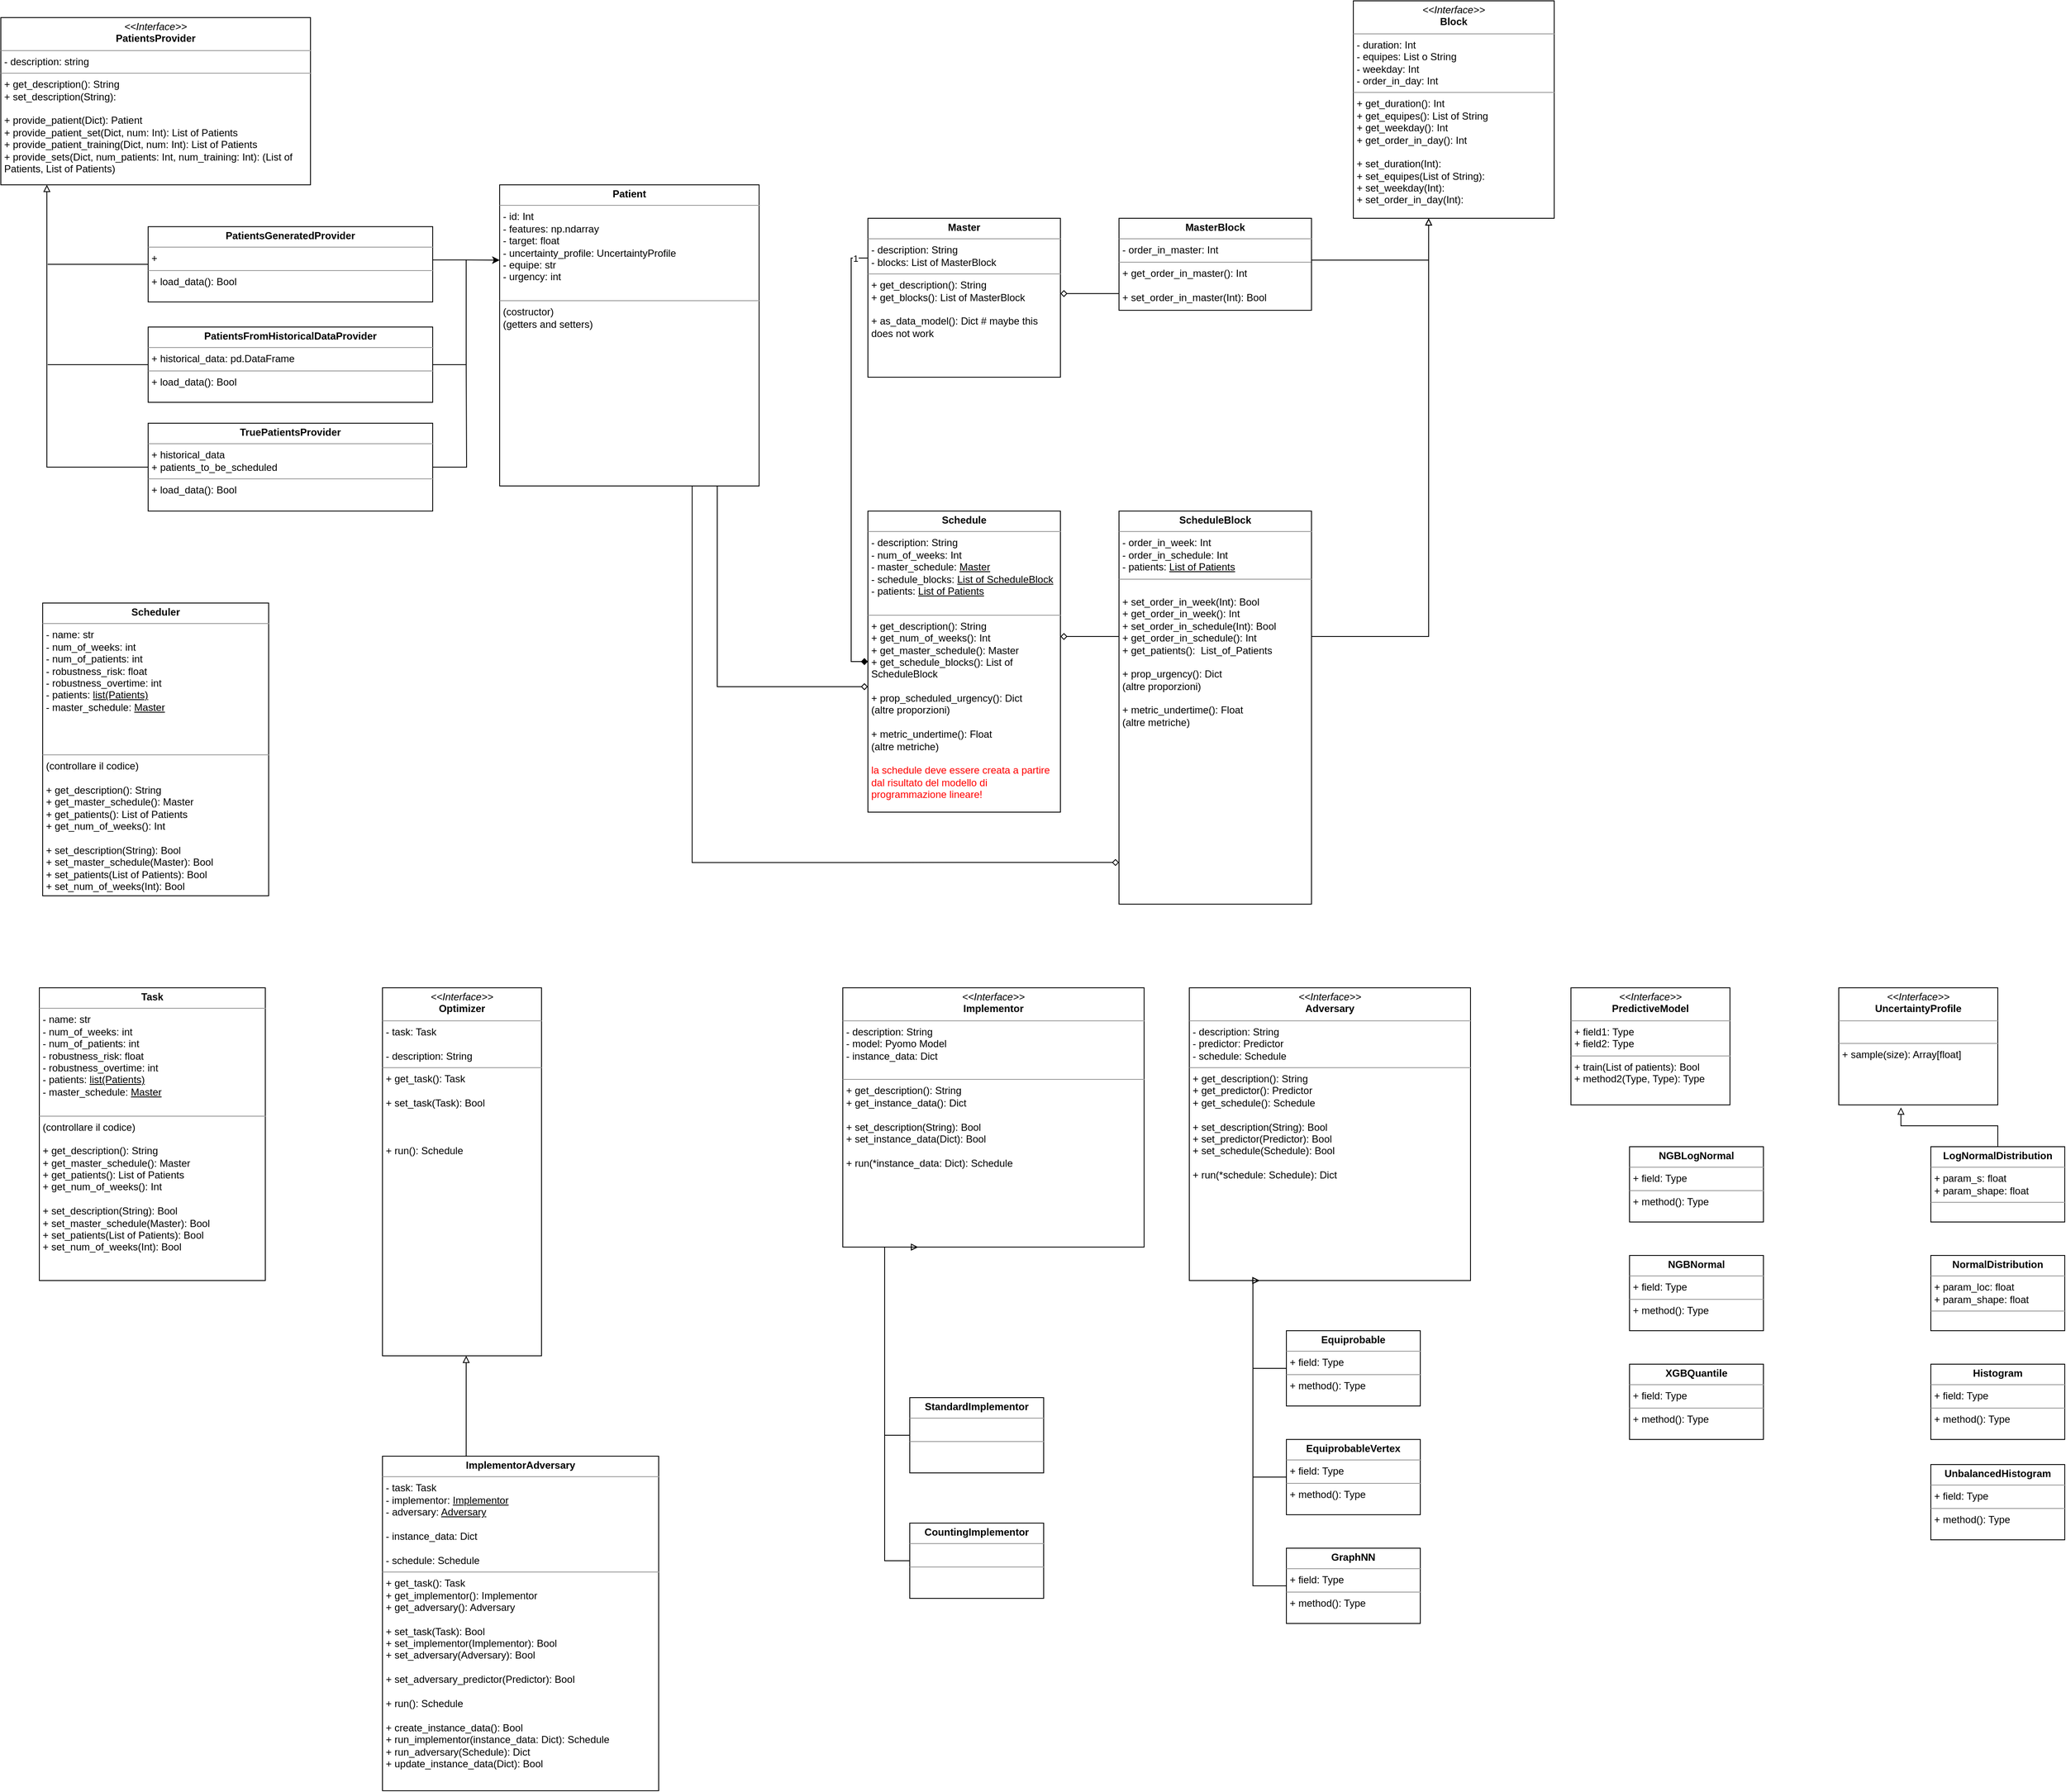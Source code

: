 <mxfile version="23.0.2" type="device">
  <diagram id="C5RBs43oDa-KdzZeNtuy" name="Page-1">
    <mxGraphModel dx="1710" dy="1238" grid="1" gridSize="10" guides="1" tooltips="1" connect="1" arrows="1" fold="1" page="1" pageScale="1" pageWidth="827" pageHeight="1169" math="0" shadow="0">
      <root>
        <mxCell id="WIyWlLk6GJQsqaUBKTNV-0" />
        <mxCell id="WIyWlLk6GJQsqaUBKTNV-1" parent="WIyWlLk6GJQsqaUBKTNV-0" />
        <mxCell id="N2ShmvSAAtC0jmrmgU0t-10" value="&lt;p style=&quot;margin:0px;margin-top:4px;text-align:center;&quot;&gt;&lt;b&gt;Patient&lt;/b&gt;&lt;/p&gt;&lt;hr size=&quot;1&quot;&gt;&lt;p style=&quot;margin:0px;margin-left:4px;&quot;&gt;- id: Int&lt;/p&gt;&lt;p style=&quot;margin:0px;margin-left:4px;&quot;&gt;- features: np.ndarray&lt;/p&gt;&lt;p style=&quot;margin:0px;margin-left:4px;&quot;&gt;&lt;span style=&quot;background-color: initial;&quot;&gt;- target: float&amp;nbsp;&lt;/span&gt;&lt;br&gt;&lt;/p&gt;&lt;p style=&quot;margin:0px;margin-left:4px;&quot;&gt;- uncertainty_profile: UncertaintyProfile&lt;/p&gt;&lt;p style=&quot;margin:0px;margin-left:4px;&quot;&gt;- equipe: str&lt;/p&gt;&lt;p style=&quot;margin:0px;margin-left:4px;&quot;&gt;- urgency: int&lt;br&gt;&lt;/p&gt;&lt;p style=&quot;margin:0px;margin-left:4px;&quot;&gt;&lt;br&gt;&lt;/p&gt;&lt;hr size=&quot;1&quot;&gt;&lt;p style=&quot;margin:0px;margin-left:4px;&quot;&gt;(costructor)&lt;/p&gt;&lt;p style=&quot;margin:0px;margin-left:4px;&quot;&gt;(getters and setters)&lt;/p&gt;&lt;p style=&quot;margin:0px;margin-left:4px;&quot;&gt;&lt;br&gt;&lt;/p&gt;&lt;p style=&quot;margin:0px;margin-left:4px;&quot;&gt;&amp;nbsp;&lt;/p&gt;" style="verticalAlign=top;align=left;overflow=fill;fontSize=12;fontFamily=Helvetica;html=1;whiteSpace=wrap;" parent="WIyWlLk6GJQsqaUBKTNV-1" vertex="1">
          <mxGeometry x="640" y="270" width="310" height="360" as="geometry" />
        </mxCell>
        <mxCell id="N2ShmvSAAtC0jmrmgU0t-11" value="&lt;p style=&quot;margin:0px;margin-top:4px;text-align:center;&quot;&gt;&lt;i&gt;&amp;lt;&amp;lt;Interface&amp;gt;&amp;gt;&lt;/i&gt;&lt;br&gt;&lt;b&gt;Patients&lt;/b&gt;&lt;b style=&quot;background-color: initial;&quot;&gt;Provider&lt;/b&gt;&lt;/p&gt;&lt;hr size=&quot;1&quot;&gt;&lt;p style=&quot;margin:0px;margin-left:4px;&quot;&gt;- description: string&lt;/p&gt;&lt;hr size=&quot;1&quot;&gt;&lt;p style=&quot;margin:0px;margin-left:4px;&quot;&gt;+ get_description(): String&lt;/p&gt;&lt;p style=&quot;margin:0px;margin-left:4px;&quot;&gt;+ set_description(String):&amp;nbsp;&lt;/p&gt;&lt;p style=&quot;margin:0px;margin-left:4px;&quot;&gt;&lt;br&gt;+ provide_patient(Dict): Patient&lt;/p&gt;&lt;p style=&quot;margin:0px;margin-left:4px;&quot;&gt;+ provide_patient_set(Dict, num: Int): List of Patients&lt;/p&gt;&lt;p style=&quot;margin:0px;margin-left:4px;&quot;&gt;+ provide_patient_training(Dict, num: Int): List of Patients&lt;/p&gt;&lt;p style=&quot;margin:0px;margin-left:4px;&quot;&gt;+ provide_sets(Dict, num_patients: Int, num_training: Int): (List of Patients, List of Patients)&lt;/p&gt;&lt;p style=&quot;margin:0px;margin-left:4px;&quot;&gt;&lt;br&gt;&lt;/p&gt;&lt;p style=&quot;margin:0px;margin-left:4px;&quot;&gt;&lt;br&gt;&lt;/p&gt;" style="verticalAlign=top;align=left;overflow=fill;fontSize=12;fontFamily=Helvetica;html=1;whiteSpace=wrap;" parent="WIyWlLk6GJQsqaUBKTNV-1" vertex="1">
          <mxGeometry x="44" y="70" width="370" height="200" as="geometry" />
        </mxCell>
        <mxCell id="Txm6A_Ktt9F26jpfERLY-5" style="edgeStyle=orthogonalEdgeStyle;rounded=0;orthogonalLoop=1;jettySize=auto;html=1;endArrow=none;endFill=0;" edge="1" parent="WIyWlLk6GJQsqaUBKTNV-1" source="N2ShmvSAAtC0jmrmgU0t-12">
          <mxGeometry relative="1" as="geometry">
            <mxPoint x="100" y="365" as="targetPoint" />
          </mxGeometry>
        </mxCell>
        <mxCell id="Txm6A_Ktt9F26jpfERLY-6" style="edgeStyle=orthogonalEdgeStyle;rounded=0;orthogonalLoop=1;jettySize=auto;html=1;entryX=0;entryY=0.25;entryDx=0;entryDy=0;exitX=0.999;exitY=0.442;exitDx=0;exitDy=0;exitPerimeter=0;" edge="1" parent="WIyWlLk6GJQsqaUBKTNV-1" source="N2ShmvSAAtC0jmrmgU0t-12" target="N2ShmvSAAtC0jmrmgU0t-10">
          <mxGeometry relative="1" as="geometry" />
        </mxCell>
        <mxCell id="N2ShmvSAAtC0jmrmgU0t-12" value="&lt;p style=&quot;margin:0px;margin-top:4px;text-align:center;&quot;&gt;&lt;b&gt;PatientsGeneratedProvider&lt;/b&gt;&lt;/p&gt;&lt;hr size=&quot;1&quot;&gt;&lt;p style=&quot;margin:0px;margin-left:4px;&quot;&gt;+&amp;nbsp;&lt;/p&gt;&lt;hr size=&quot;1&quot;&gt;&lt;p style=&quot;margin:0px;margin-left:4px;&quot;&gt;+ load_data(): Bool&lt;/p&gt;" style="verticalAlign=top;align=left;overflow=fill;fontSize=12;fontFamily=Helvetica;html=1;whiteSpace=wrap;" parent="WIyWlLk6GJQsqaUBKTNV-1" vertex="1">
          <mxGeometry x="220" y="320" width="340" height="90" as="geometry" />
        </mxCell>
        <mxCell id="Txm6A_Ktt9F26jpfERLY-4" style="edgeStyle=orthogonalEdgeStyle;rounded=0;orthogonalLoop=1;jettySize=auto;html=1;endArrow=none;endFill=0;" edge="1" parent="WIyWlLk6GJQsqaUBKTNV-1" source="N2ShmvSAAtC0jmrmgU0t-14">
          <mxGeometry relative="1" as="geometry">
            <mxPoint x="100" y="485" as="targetPoint" />
          </mxGeometry>
        </mxCell>
        <mxCell id="N2ShmvSAAtC0jmrmgU0t-14" value="&lt;p style=&quot;margin:0px;margin-top:4px;text-align:center;&quot;&gt;&lt;b&gt;PatientsFromHistoricalDataProvider&lt;/b&gt;&lt;/p&gt;&lt;hr size=&quot;1&quot;&gt;&lt;p style=&quot;margin:0px;margin-left:4px;&quot;&gt;+ historical_data: pd.DataFrame&lt;/p&gt;&lt;hr size=&quot;1&quot;&gt;&lt;p style=&quot;margin:0px;margin-left:4px;&quot;&gt;+ load_data(): Bool&lt;/p&gt;" style="verticalAlign=top;align=left;overflow=fill;fontSize=12;fontFamily=Helvetica;html=1;whiteSpace=wrap;" parent="WIyWlLk6GJQsqaUBKTNV-1" vertex="1">
          <mxGeometry x="220" y="440" width="340" height="90" as="geometry" />
        </mxCell>
        <mxCell id="N2ShmvSAAtC0jmrmgU0t-17" style="edgeStyle=orthogonalEdgeStyle;rounded=0;orthogonalLoop=1;jettySize=auto;html=1;endArrow=none;endFill=0;" parent="WIyWlLk6GJQsqaUBKTNV-1" source="N2ShmvSAAtC0jmrmgU0t-14" edge="1">
          <mxGeometry relative="1" as="geometry">
            <mxPoint x="600" y="360" as="targetPoint" />
            <Array as="points">
              <mxPoint x="600" y="485" />
            </Array>
          </mxGeometry>
        </mxCell>
        <mxCell id="N2ShmvSAAtC0jmrmgU0t-23" value="&lt;p style=&quot;margin:0px;margin-top:4px;text-align:center;&quot;&gt;&lt;b&gt;Master&lt;/b&gt;&lt;/p&gt;&lt;hr size=&quot;1&quot;&gt;&lt;p style=&quot;margin:0px;margin-left:4px;&quot;&gt;&lt;span style=&quot;background-color: initial;&quot;&gt;- description: String&lt;/span&gt;&lt;br&gt;&lt;/p&gt;&lt;p style=&quot;margin:0px;margin-left:4px;&quot;&gt;- blocks: List of MasterBlock&amp;nbsp;&lt;/p&gt;&lt;hr size=&quot;1&quot;&gt;&lt;p style=&quot;margin:0px;margin-left:4px;&quot;&gt;&lt;span style=&quot;background-color: initial;&quot;&gt;+ get_description(): String&lt;/span&gt;&lt;br&gt;&lt;/p&gt;&lt;p style=&quot;margin:0px;margin-left:4px;&quot;&gt;+ get_blocks(): List of MasterBlock&lt;/p&gt;&lt;p style=&quot;margin:0px;margin-left:4px;&quot;&gt;&lt;br&gt;&lt;/p&gt;&lt;p style=&quot;margin:0px;margin-left:4px;&quot;&gt;+ as_data_model(): Dict # maybe this does not work&lt;/p&gt;" style="verticalAlign=top;align=left;overflow=fill;fontSize=12;fontFamily=Helvetica;html=1;whiteSpace=wrap;" parent="WIyWlLk6GJQsqaUBKTNV-1" vertex="1">
          <mxGeometry x="1080" y="310" width="230" height="190" as="geometry" />
        </mxCell>
        <mxCell id="N2ShmvSAAtC0jmrmgU0t-25" value="" style="edgeStyle=orthogonalEdgeStyle;rounded=0;orthogonalLoop=1;jettySize=auto;html=1;endArrow=diamond;endFill=0;" parent="WIyWlLk6GJQsqaUBKTNV-1" source="N2ShmvSAAtC0jmrmgU0t-24" target="N2ShmvSAAtC0jmrmgU0t-23" edge="1">
          <mxGeometry relative="1" as="geometry">
            <Array as="points">
              <mxPoint x="1330" y="400" />
              <mxPoint x="1330" y="400" />
            </Array>
          </mxGeometry>
        </mxCell>
        <mxCell id="N2ShmvSAAtC0jmrmgU0t-24" value="&lt;p style=&quot;margin:0px;margin-top:4px;text-align:center;&quot;&gt;&lt;b&gt;MasterBlock&lt;/b&gt;&lt;/p&gt;&lt;hr size=&quot;1&quot;&gt;&lt;p style=&quot;margin:0px;margin-left:4px;&quot;&gt;&lt;span style=&quot;background-color: initial;&quot;&gt;- order_in_master: Int&lt;/span&gt;&lt;br&gt;&lt;/p&gt;&lt;hr size=&quot;1&quot;&gt;&lt;p style=&quot;border-color: var(--border-color); margin: 0px 0px 0px 4px;&quot;&gt;+ get_order_in_master(): Int&lt;/p&gt;&lt;p style=&quot;border-color: var(--border-color); margin: 0px 0px 0px 4px;&quot;&gt;&lt;br style=&quot;border-color: var(--border-color);&quot;&gt;&lt;/p&gt;&lt;p style=&quot;margin:0px;margin-left:4px;&quot;&gt;+ set_order_in_master(Int): Bool&lt;/p&gt;&lt;p style=&quot;margin:0px;margin-left:4px;&quot;&gt;&lt;br&gt;&lt;/p&gt;" style="verticalAlign=top;align=left;overflow=fill;fontSize=12;fontFamily=Helvetica;html=1;whiteSpace=wrap;" parent="WIyWlLk6GJQsqaUBKTNV-1" vertex="1">
          <mxGeometry x="1380" y="310" width="230" height="110" as="geometry" />
        </mxCell>
        <mxCell id="N2ShmvSAAtC0jmrmgU0t-43" value="" style="edgeStyle=orthogonalEdgeStyle;rounded=0;orthogonalLoop=1;jettySize=auto;html=1;startArrow=diamond;startFill=0;endArrow=none;endFill=0;" parent="WIyWlLk6GJQsqaUBKTNV-1" source="N2ShmvSAAtC0jmrmgU0t-26" target="N2ShmvSAAtC0jmrmgU0t-41" edge="1">
          <mxGeometry relative="1" as="geometry">
            <Array as="points">
              <mxPoint x="1330" y="810" />
              <mxPoint x="1330" y="810" />
            </Array>
          </mxGeometry>
        </mxCell>
        <mxCell id="N2ShmvSAAtC0jmrmgU0t-47" style="edgeStyle=orthogonalEdgeStyle;rounded=0;orthogonalLoop=1;jettySize=auto;html=1;entryX=0;entryY=0.25;entryDx=0;entryDy=0;exitX=0;exitY=0.5;exitDx=0;exitDy=0;startArrow=diamond;startFill=1;endArrow=none;endFill=0;" parent="WIyWlLk6GJQsqaUBKTNV-1" source="N2ShmvSAAtC0jmrmgU0t-26" target="N2ShmvSAAtC0jmrmgU0t-23" edge="1">
          <mxGeometry relative="1" as="geometry" />
        </mxCell>
        <mxCell id="N2ShmvSAAtC0jmrmgU0t-48" value="1" style="edgeLabel;html=1;align=center;verticalAlign=middle;resizable=0;points=[];" parent="N2ShmvSAAtC0jmrmgU0t-47" vertex="1" connectable="0">
          <mxGeometry x="0.942" relative="1" as="geometry">
            <mxPoint as="offset" />
          </mxGeometry>
        </mxCell>
        <mxCell id="N2ShmvSAAtC0jmrmgU0t-26" value="&lt;p style=&quot;margin:0px;margin-top:4px;text-align:center;&quot;&gt;&lt;b&gt;Schedule&lt;/b&gt;&lt;/p&gt;&lt;hr size=&quot;1&quot;&gt;&lt;p style=&quot;margin:0px;margin-left:4px;&quot;&gt;- description: String&lt;/p&gt;&lt;p style=&quot;margin:0px;margin-left:4px;&quot;&gt;- num_of_weeks: Int&lt;/p&gt;&lt;p style=&quot;margin:0px;margin-left:4px;&quot;&gt;- master_schedule: &lt;u&gt;Master&lt;/u&gt;&lt;/p&gt;&lt;p style=&quot;margin:0px;margin-left:4px;&quot;&gt;- schedule_blocks: &lt;u&gt;List of ScheduleBlock&lt;/u&gt;&lt;/p&gt;&lt;p style=&quot;margin:0px;margin-left:4px;&quot;&gt;- patients: &lt;u&gt;List of Patients&lt;/u&gt;&lt;/p&gt;&lt;p style=&quot;margin:0px;margin-left:4px;&quot;&gt;&lt;u&gt;&lt;br&gt;&lt;/u&gt;&lt;/p&gt;&lt;hr size=&quot;1&quot;&gt;&lt;p style=&quot;margin:0px;margin-left:4px;&quot;&gt;+ get_description(): String&lt;/p&gt;&lt;p style=&quot;margin:0px;margin-left:4px;&quot;&gt;+ get_num_of_weeks(): Int&lt;/p&gt;&lt;p style=&quot;margin:0px;margin-left:4px;&quot;&gt;+ get_master_schedule(): Master&lt;/p&gt;&lt;p style=&quot;margin:0px;margin-left:4px;&quot;&gt;+ get_schedule_blocks(): List of ScheduleBlock&lt;/p&gt;&lt;p style=&quot;margin:0px;margin-left:4px;&quot;&gt;&lt;br&gt;&lt;/p&gt;&lt;p style=&quot;margin:0px;margin-left:4px;&quot;&gt;+ prop_scheduled_urgency(): Dict&lt;/p&gt;&lt;p style=&quot;margin:0px;margin-left:4px;&quot;&gt;(altre proporzioni)&lt;/p&gt;&lt;p style=&quot;margin:0px;margin-left:4px;&quot;&gt;&lt;br&gt;&lt;/p&gt;&lt;p style=&quot;margin:0px;margin-left:4px;&quot;&gt;+ metric_undertime(): Float&lt;/p&gt;&lt;p style=&quot;margin:0px;margin-left:4px;&quot;&gt;(altre metriche)&lt;/p&gt;&lt;p style=&quot;margin:0px;margin-left:4px;&quot;&gt;&lt;font color=&quot;#ff0000&quot;&gt;&lt;br&gt;&lt;/font&gt;&lt;/p&gt;&lt;p style=&quot;margin:0px;margin-left:4px;&quot;&gt;&lt;font color=&quot;#ff0000&quot;&gt;la schedule deve essere creata a partire dal risultato del modello di programmazione lineare!&lt;/font&gt;&lt;/p&gt;&lt;p style=&quot;margin:0px;margin-left:4px;&quot;&gt;&lt;br&gt;&lt;/p&gt;" style="verticalAlign=top;align=left;overflow=fill;fontSize=12;fontFamily=Helvetica;html=1;whiteSpace=wrap;" parent="WIyWlLk6GJQsqaUBKTNV-1" vertex="1">
          <mxGeometry x="1080" y="660" width="230" height="360" as="geometry" />
        </mxCell>
        <mxCell id="N2ShmvSAAtC0jmrmgU0t-39" style="edgeStyle=orthogonalEdgeStyle;rounded=0;orthogonalLoop=1;jettySize=auto;html=1;entryX=1;entryY=0.5;entryDx=0;entryDy=0;startArrow=block;startFill=0;endArrow=none;endFill=0;" parent="WIyWlLk6GJQsqaUBKTNV-1" source="N2ShmvSAAtC0jmrmgU0t-27" target="N2ShmvSAAtC0jmrmgU0t-24" edge="1">
          <mxGeometry relative="1" as="geometry">
            <Array as="points">
              <mxPoint x="1750" y="360" />
              <mxPoint x="1610" y="360" />
            </Array>
          </mxGeometry>
        </mxCell>
        <mxCell id="N2ShmvSAAtC0jmrmgU0t-42" style="edgeStyle=orthogonalEdgeStyle;rounded=0;orthogonalLoop=1;jettySize=auto;html=1;entryX=1;entryY=0.5;entryDx=0;entryDy=0;jumpStyle=none;endArrow=none;endFill=0;startArrow=block;startFill=0;" parent="WIyWlLk6GJQsqaUBKTNV-1" source="N2ShmvSAAtC0jmrmgU0t-27" target="N2ShmvSAAtC0jmrmgU0t-41" edge="1">
          <mxGeometry relative="1" as="geometry">
            <Array as="points">
              <mxPoint x="1750" y="810" />
            </Array>
          </mxGeometry>
        </mxCell>
        <mxCell id="N2ShmvSAAtC0jmrmgU0t-27" value="&lt;p style=&quot;margin:0px;margin-top:4px;text-align:center;&quot;&gt;&lt;i&gt;&amp;lt;&amp;lt;Interface&amp;gt;&amp;gt;&lt;/i&gt;&lt;br&gt;&lt;b&gt;Block&lt;/b&gt;&lt;/p&gt;&lt;hr size=&quot;1&quot;&gt;&lt;p style=&quot;margin:0px;margin-left:4px;&quot;&gt;- duration: Int&lt;/p&gt;&lt;p style=&quot;margin:0px;margin-left:4px;&quot;&gt;- equipes: List o String&lt;/p&gt;&lt;p style=&quot;margin:0px;margin-left:4px;&quot;&gt;- weekday: Int&lt;/p&gt;&lt;p style=&quot;margin:0px;margin-left:4px;&quot;&gt;- order_in_day: Int&lt;/p&gt;&lt;hr size=&quot;1&quot;&gt;&lt;p style=&quot;border-color: var(--border-color); margin: 0px 0px 0px 4px;&quot;&gt;+ get_duration(): Int&lt;br&gt;&lt;/p&gt;&lt;p style=&quot;border-color: var(--border-color); margin: 0px 0px 0px 4px;&quot;&gt;+ get_equipes(): List of String&lt;/p&gt;&lt;p style=&quot;border-color: var(--border-color); margin: 0px 0px 0px 4px;&quot;&gt;+ get_weekday(): Int&lt;br&gt;&lt;/p&gt;&lt;p style=&quot;border-color: var(--border-color); margin: 0px 0px 0px 4px;&quot;&gt;+ get_order_in_day(): Int&lt;br&gt;&lt;/p&gt;&lt;p style=&quot;border-color: var(--border-color); margin: 0px 0px 0px 4px;&quot;&gt;&lt;br&gt;&lt;/p&gt;&lt;p style=&quot;border-color: var(--border-color); margin: 0px 0px 0px 4px;&quot;&gt;+ set_duration(Int):&lt;/p&gt;&lt;p style=&quot;border-color: var(--border-color); margin: 0px 0px 0px 4px;&quot;&gt;+ set_equipes(List of String):&lt;/p&gt;&lt;p style=&quot;border-color: var(--border-color); margin: 0px 0px 0px 4px;&quot;&gt;+ set_weekday(Int):&lt;/p&gt;&lt;p style=&quot;border-color: var(--border-color); margin: 0px 0px 0px 4px;&quot;&gt;+ set_order_in_day(Int):&lt;/p&gt;&lt;p style=&quot;border-color: var(--border-color); margin: 0px 0px 0px 4px;&quot;&gt;&lt;br&gt;&lt;/p&gt;" style="verticalAlign=top;align=left;overflow=fill;fontSize=12;fontFamily=Helvetica;html=1;whiteSpace=wrap;" parent="WIyWlLk6GJQsqaUBKTNV-1" vertex="1">
          <mxGeometry x="1660" y="50" width="240" height="260" as="geometry" />
        </mxCell>
        <mxCell id="N2ShmvSAAtC0jmrmgU0t-31" style="edgeStyle=orthogonalEdgeStyle;rounded=0;orthogonalLoop=1;jettySize=auto;html=1;endArrow=block;endFill=0;entryX=0.25;entryY=1;entryDx=0;entryDy=0;" parent="WIyWlLk6GJQsqaUBKTNV-1" source="N2ShmvSAAtC0jmrmgU0t-28" target="N2ShmvSAAtC0jmrmgU0t-29" edge="1">
          <mxGeometry relative="1" as="geometry">
            <mxPoint x="1080" y="1560" as="targetPoint" />
            <Array as="points">
              <mxPoint x="1100" y="1765" />
              <mxPoint x="1100" y="1540" />
            </Array>
          </mxGeometry>
        </mxCell>
        <mxCell id="N2ShmvSAAtC0jmrmgU0t-28" value="&lt;p style=&quot;margin:0px;margin-top:4px;text-align:center;&quot;&gt;&lt;b&gt;StandardImplementor&lt;/b&gt;&lt;/p&gt;&lt;hr size=&quot;1&quot;&gt;&lt;p style=&quot;margin:0px;margin-left:4px;&quot;&gt;&lt;br&gt;&lt;/p&gt;&lt;hr size=&quot;1&quot;&gt;&lt;p style=&quot;margin:0px;margin-left:4px;&quot;&gt;&lt;br&gt;&lt;/p&gt;" style="verticalAlign=top;align=left;overflow=fill;fontSize=12;fontFamily=Helvetica;html=1;whiteSpace=wrap;" parent="WIyWlLk6GJQsqaUBKTNV-1" vertex="1">
          <mxGeometry x="1130" y="1720" width="160" height="90" as="geometry" />
        </mxCell>
        <mxCell id="N2ShmvSAAtC0jmrmgU0t-29" value="&lt;p style=&quot;margin:0px;margin-top:4px;text-align:center;&quot;&gt;&lt;i&gt;&amp;lt;&amp;lt;Interface&amp;gt;&amp;gt;&lt;/i&gt;&lt;br&gt;&lt;b&gt;Implementor&lt;/b&gt;&lt;/p&gt;&lt;hr size=&quot;1&quot;&gt;&lt;p style=&quot;margin:0px;margin-left:4px;&quot;&gt;- description: String&lt;/p&gt;&lt;p style=&quot;margin:0px;margin-left:4px;&quot;&gt;- model: Pyomo Model&lt;/p&gt;&lt;p style=&quot;margin:0px;margin-left:4px;&quot;&gt;- instance_data: Dict&lt;/p&gt;&lt;p style=&quot;margin:0px;margin-left:4px;&quot;&gt;&lt;br&gt;&lt;/p&gt;&lt;hr size=&quot;1&quot;&gt;&lt;p style=&quot;margin:0px;margin-left:4px;&quot;&gt;+ get_description(): String&lt;/p&gt;&lt;p style=&quot;margin:0px;margin-left:4px;&quot;&gt;+ get_instance_data(): Dict&lt;br&gt;&lt;br&gt;&lt;/p&gt;&lt;p style=&quot;margin:0px;margin-left:4px;&quot;&gt;+ set_description(String): Bool&lt;/p&gt;&lt;p style=&quot;margin:0px;margin-left:4px;&quot;&gt;+ set_instance_data(Dict): Bool&lt;/p&gt;&lt;p style=&quot;margin:0px;margin-left:4px;&quot;&gt;&lt;br&gt;&lt;/p&gt;&lt;p style=&quot;margin:0px;margin-left:4px;&quot;&gt;+ run(*instance_data: Dict): Schedule&lt;/p&gt;&lt;p style=&quot;margin:0px;margin-left:4px;&quot;&gt;&lt;br&gt;&lt;/p&gt;" style="verticalAlign=top;align=left;overflow=fill;fontSize=12;fontFamily=Helvetica;html=1;whiteSpace=wrap;" parent="WIyWlLk6GJQsqaUBKTNV-1" vertex="1">
          <mxGeometry x="1050" y="1230" width="360" height="310" as="geometry" />
        </mxCell>
        <mxCell id="N2ShmvSAAtC0jmrmgU0t-30" value="&lt;p style=&quot;margin:0px;margin-top:4px;text-align:center;&quot;&gt;&lt;b&gt;CountingImplementor&lt;/b&gt;&lt;/p&gt;&lt;hr size=&quot;1&quot;&gt;&lt;p style=&quot;margin:0px;margin-left:4px;&quot;&gt;&lt;br&gt;&lt;/p&gt;&lt;hr size=&quot;1&quot;&gt;&lt;p style=&quot;margin:0px;margin-left:4px;&quot;&gt;&lt;br&gt;&lt;/p&gt;" style="verticalAlign=top;align=left;overflow=fill;fontSize=12;fontFamily=Helvetica;html=1;whiteSpace=wrap;" parent="WIyWlLk6GJQsqaUBKTNV-1" vertex="1">
          <mxGeometry x="1130" y="1870" width="160" height="90" as="geometry" />
        </mxCell>
        <mxCell id="N2ShmvSAAtC0jmrmgU0t-33" style="edgeStyle=orthogonalEdgeStyle;rounded=0;orthogonalLoop=1;jettySize=auto;html=1;endArrow=block;endFill=0;entryX=0.25;entryY=1;entryDx=0;entryDy=0;" parent="WIyWlLk6GJQsqaUBKTNV-1" source="N2ShmvSAAtC0jmrmgU0t-30" target="N2ShmvSAAtC0jmrmgU0t-29" edge="1">
          <mxGeometry relative="1" as="geometry">
            <mxPoint x="1120" y="1560" as="targetPoint" />
            <Array as="points">
              <mxPoint x="1100" y="1915" />
              <mxPoint x="1100" y="1540" />
            </Array>
          </mxGeometry>
        </mxCell>
        <mxCell id="N2ShmvSAAtC0jmrmgU0t-37" value="" style="edgeStyle=orthogonalEdgeStyle;rounded=0;orthogonalLoop=1;jettySize=auto;html=1;endArrow=block;endFill=0;" parent="WIyWlLk6GJQsqaUBKTNV-1" source="N2ShmvSAAtC0jmrmgU0t-34" edge="1">
          <mxGeometry relative="1" as="geometry">
            <mxPoint x="600" y="1670" as="targetPoint" />
            <Array as="points">
              <mxPoint x="600" y="1700" />
              <mxPoint x="600" y="1700" />
            </Array>
          </mxGeometry>
        </mxCell>
        <mxCell id="N2ShmvSAAtC0jmrmgU0t-34" value="&lt;p style=&quot;margin:0px;margin-top:4px;text-align:center;&quot;&gt;&lt;b&gt;ImplementorAdversary&lt;/b&gt;&lt;/p&gt;&lt;hr size=&quot;1&quot;&gt;&lt;p style=&quot;margin:0px;margin-left:4px;&quot;&gt;- task: Task&lt;br&gt;&lt;/p&gt;&lt;p style=&quot;margin:0px;margin-left:4px;&quot;&gt;- implementor: &lt;u&gt;Implementor&lt;/u&gt;&lt;/p&gt;&lt;p style=&quot;margin:0px;margin-left:4px;&quot;&gt;- adversary: &lt;u&gt;Adversary&lt;/u&gt;&lt;/p&gt;&lt;p style=&quot;margin:0px;margin-left:4px;&quot;&gt;&lt;u&gt;&lt;br&gt;&lt;/u&gt;&lt;/p&gt;&lt;p style=&quot;margin:0px;margin-left:4px;&quot;&gt;- instance_data: Dict&lt;/p&gt;&lt;p style=&quot;margin:0px;margin-left:4px;&quot;&gt;&lt;br&gt;&lt;/p&gt;&lt;p style=&quot;margin:0px;margin-left:4px;&quot;&gt;- schedule: Schedule&lt;/p&gt;&lt;hr size=&quot;1&quot;&gt;&lt;p style=&quot;border-color: var(--border-color); margin: 0px 0px 0px 4px;&quot;&gt;+ get_task(): Task&lt;/p&gt;&lt;p style=&quot;border-color: var(--border-color); margin: 0px 0px 0px 4px;&quot;&gt;+ get_implementor(): Implementor&lt;/p&gt;&lt;p style=&quot;border-color: var(--border-color); margin: 0px 0px 0px 4px;&quot;&gt;+ get_adversary(): Adversary&lt;/p&gt;&lt;p style=&quot;border-color: var(--border-color); margin: 0px 0px 0px 4px;&quot;&gt;&lt;br style=&quot;border-color: var(--border-color);&quot;&gt;&lt;/p&gt;&lt;p style=&quot;border-color: var(--border-color); margin: 0px 0px 0px 4px;&quot;&gt;+ set_task(Task): Bool&lt;/p&gt;&lt;p style=&quot;border-color: var(--border-color); margin: 0px 0px 0px 4px;&quot;&gt;+ set_implementor(Implementor): Bool&lt;/p&gt;&lt;p style=&quot;border-color: var(--border-color); margin: 0px 0px 0px 4px;&quot;&gt;+ set_adversary(Adversary): Bool&lt;/p&gt;&lt;p style=&quot;border-color: var(--border-color); margin: 0px 0px 0px 4px;&quot;&gt;&lt;br style=&quot;border-color: var(--border-color);&quot;&gt;&lt;/p&gt;&lt;p style=&quot;border-color: var(--border-color); margin: 0px 0px 0px 4px;&quot;&gt;&lt;span style=&quot;background-color: initial;&quot;&gt;+ set_adversary_predictor(Predictor): Bool&lt;/span&gt;&lt;br&gt;&lt;/p&gt;&lt;p style=&quot;border-color: var(--border-color); margin: 0px 0px 0px 4px;&quot;&gt;&lt;br&gt;&lt;/p&gt;&lt;p style=&quot;border-color: var(--border-color); margin: 0px 0px 0px 4px;&quot;&gt;+ run(): Schedule&lt;/p&gt;&lt;p style=&quot;border-color: var(--border-color); margin: 0px 0px 0px 4px;&quot;&gt;&lt;br&gt;&lt;/p&gt;&lt;p style=&quot;border-color: var(--border-color); margin: 0px 0px 0px 4px;&quot;&gt;+ create_instance_data(): Bool&lt;br&gt;&lt;/p&gt;&lt;p style=&quot;border-color: var(--border-color); margin: 0px 0px 0px 4px;&quot;&gt;+ run_implementor(instance_data: Dict): Schedule&lt;br&gt;&lt;/p&gt;&lt;p style=&quot;border-color: var(--border-color); margin: 0px 0px 0px 4px;&quot;&gt;&lt;span style=&quot;background-color: initial;&quot;&gt;+ run_adversary(Schedule): Dict&lt;/span&gt;&lt;br&gt;&lt;/p&gt;&lt;p style=&quot;border-color: var(--border-color); margin: 0px 0px 0px 4px;&quot;&gt;&lt;span style=&quot;background-color: initial;&quot;&gt;+ update_instance_data(Dict): Bool&lt;/span&gt;&lt;br&gt;&lt;/p&gt;&lt;p style=&quot;border-color: var(--border-color); margin: 0px 0px 0px 4px;&quot;&gt;&lt;br&gt;&lt;/p&gt;" style="verticalAlign=top;align=left;overflow=fill;fontSize=12;fontFamily=Helvetica;html=1;whiteSpace=wrap;" parent="WIyWlLk6GJQsqaUBKTNV-1" vertex="1">
          <mxGeometry x="500" y="1790" width="330" height="400" as="geometry" />
        </mxCell>
        <mxCell id="N2ShmvSAAtC0jmrmgU0t-36" value="&lt;p style=&quot;margin:0px;margin-top:4px;text-align:center;&quot;&gt;&lt;i&gt;&amp;lt;&amp;lt;Interface&amp;gt;&amp;gt;&lt;/i&gt;&lt;br&gt;&lt;b&gt;Optimizer&lt;/b&gt;&lt;/p&gt;&lt;hr size=&quot;1&quot;&gt;&lt;p style=&quot;margin:0px;margin-left:4px;&quot;&gt;- task: Task&lt;/p&gt;&lt;p style=&quot;margin:0px;margin-left:4px;&quot;&gt;&lt;br&gt;&lt;/p&gt;&lt;p style=&quot;margin:0px;margin-left:4px;&quot;&gt;&lt;span style=&quot;background-color: initial;&quot;&gt;- description: String&lt;/span&gt;&lt;br&gt;&lt;/p&gt;&lt;hr size=&quot;1&quot;&gt;&lt;p style=&quot;margin:0px;margin-left:4px;&quot;&gt;+ get_task(): Task&lt;/p&gt;&lt;p style=&quot;margin:0px;margin-left:4px;&quot;&gt;&lt;br&gt;&lt;/p&gt;&lt;p style=&quot;margin:0px;margin-left:4px;&quot;&gt;+ set_task(Task): Bool&lt;/p&gt;&lt;p style=&quot;margin:0px;margin-left:4px;&quot;&gt;&lt;br&gt;&lt;/p&gt;&lt;p style=&quot;margin:0px;margin-left:4px;&quot;&gt;&lt;br&gt;&lt;/p&gt;&lt;p style=&quot;margin:0px;margin-left:4px;&quot;&gt;&lt;br&gt;&lt;/p&gt;&lt;p style=&quot;margin:0px;margin-left:4px;&quot;&gt;+ run(): Schedule&lt;/p&gt;" style="verticalAlign=top;align=left;overflow=fill;fontSize=12;fontFamily=Helvetica;html=1;whiteSpace=wrap;" parent="WIyWlLk6GJQsqaUBKTNV-1" vertex="1">
          <mxGeometry x="500" y="1230" width="190" height="440" as="geometry" />
        </mxCell>
        <mxCell id="N2ShmvSAAtC0jmrmgU0t-38" value="&lt;p style=&quot;margin:0px;margin-top:4px;text-align:center;&quot;&gt;&lt;b&gt;Task&lt;/b&gt;&lt;/p&gt;&lt;hr size=&quot;1&quot;&gt;&lt;p style=&quot;margin:0px;margin-left:4px;&quot;&gt;- name: str&lt;/p&gt;&lt;p style=&quot;margin:0px;margin-left:4px;&quot;&gt;- num_of_weeks: int&lt;br&gt;&lt;/p&gt;&lt;p style=&quot;margin:0px;margin-left:4px;&quot;&gt;- num_of_patients: int&lt;/p&gt;&lt;p style=&quot;margin:0px;margin-left:4px;&quot;&gt;- robustness_risk: float&lt;/p&gt;&lt;p style=&quot;margin:0px;margin-left:4px;&quot;&gt;- robustness_overtime: int&lt;/p&gt;&lt;p style=&quot;margin:0px;margin-left:4px;&quot;&gt;- patients:&amp;nbsp;&lt;u style=&quot;border-color: var(--border-color);&quot;&gt;list(Patients)&lt;/u&gt;&lt;br&gt;&lt;/p&gt;&lt;p style=&quot;margin:0px;margin-left:4px;&quot;&gt;- master_schedule: &lt;u&gt;Master&lt;/u&gt;&lt;/p&gt;&lt;p style=&quot;margin:0px;margin-left:4px;&quot;&gt;&lt;br&gt;&lt;/p&gt;&lt;hr size=&quot;1&quot;&gt;&lt;p style=&quot;margin:0px;margin-left:4px;&quot;&gt;(controllare il codice)&lt;/p&gt;&lt;p style=&quot;margin:0px;margin-left:4px;&quot;&gt;&lt;br&gt;&lt;/p&gt;&lt;p style=&quot;margin:0px;margin-left:4px;&quot;&gt;+ get_description(): String&lt;/p&gt;&lt;p style=&quot;margin:0px;margin-left:4px;&quot;&gt;+ get_master_schedule(): Master&lt;/p&gt;&lt;p style=&quot;margin:0px;margin-left:4px;&quot;&gt;+ get_patients(): List of Patients&lt;/p&gt;&lt;p style=&quot;margin:0px;margin-left:4px;&quot;&gt;+ get_num_of_weeks(): Int&lt;/p&gt;&lt;p style=&quot;margin:0px;margin-left:4px;&quot;&gt;&lt;br&gt;&lt;/p&gt;&lt;p style=&quot;margin:0px;margin-left:4px;&quot;&gt;+ set_description(String): Bool&lt;/p&gt;&lt;p style=&quot;margin:0px;margin-left:4px;&quot;&gt;+ set_master_schedule(Master): Bool&lt;/p&gt;&lt;p style=&quot;margin:0px;margin-left:4px;&quot;&gt;+ set_patients(List of Patients): Bool&lt;/p&gt;&lt;p style=&quot;margin:0px;margin-left:4px;&quot;&gt;+ set_num_of_weeks(Int): Bool&lt;/p&gt;&lt;p style=&quot;margin:0px;margin-left:4px;&quot;&gt;&lt;br&gt;&lt;/p&gt;&lt;p style=&quot;margin:0px;margin-left:4px;&quot;&gt;&lt;br&gt;&lt;/p&gt;&lt;p style=&quot;margin:0px;margin-left:4px;&quot;&gt;+ set_patients_from_provider(PatientProvider, Dict): Bool # Il dizionario contiene le impostazioni&lt;/p&gt;" style="verticalAlign=top;align=left;overflow=fill;fontSize=12;fontFamily=Helvetica;html=1;whiteSpace=wrap;" parent="WIyWlLk6GJQsqaUBKTNV-1" vertex="1">
          <mxGeometry x="90" y="1230" width="270" height="350" as="geometry" />
        </mxCell>
        <mxCell id="N2ShmvSAAtC0jmrmgU0t-45" style="edgeStyle=orthogonalEdgeStyle;rounded=0;orthogonalLoop=1;jettySize=auto;html=1;endArrow=none;endFill=0;startArrow=diamond;startFill=0;exitX=0;exitY=0.894;exitDx=0;exitDy=0;exitPerimeter=0;entryX=0.742;entryY=1;entryDx=0;entryDy=0;entryPerimeter=0;" parent="WIyWlLk6GJQsqaUBKTNV-1" source="N2ShmvSAAtC0jmrmgU0t-41" target="N2ShmvSAAtC0jmrmgU0t-10" edge="1">
          <mxGeometry relative="1" as="geometry">
            <mxPoint x="1370" y="770" as="sourcePoint" />
            <mxPoint x="870" y="630" as="targetPoint" />
            <Array as="points">
              <mxPoint x="870" y="1080" />
            </Array>
          </mxGeometry>
        </mxCell>
        <mxCell id="N2ShmvSAAtC0jmrmgU0t-41" value="&lt;p style=&quot;margin:0px;margin-top:4px;text-align:center;&quot;&gt;&lt;b&gt;ScheduleBlock&lt;/b&gt;&lt;/p&gt;&lt;hr size=&quot;1&quot;&gt;&lt;p style=&quot;margin:0px;margin-left:4px;&quot;&gt;&lt;span style=&quot;background-color: initial;&quot;&gt;- order_in_week: Int&lt;/span&gt;&lt;br&gt;&lt;/p&gt;&lt;p style=&quot;margin:0px;margin-left:4px;&quot;&gt;- order_in_schedule: Int&lt;/p&gt;&lt;p style=&quot;margin:0px;margin-left:4px;&quot;&gt;- patients: &lt;u&gt;List of Patients&lt;/u&gt;&lt;/p&gt;&lt;hr size=&quot;1&quot;&gt;&lt;p style=&quot;margin:0px;margin-left:4px;&quot;&gt;&lt;br&gt;&lt;/p&gt;&lt;p style=&quot;margin:0px;margin-left:4px;&quot;&gt;+ set_order_in_week(Int): Bool&lt;/p&gt;&lt;p style=&quot;margin:0px;margin-left:4px;&quot;&gt;+ get_order_in_week(): Int&lt;/p&gt;&lt;p style=&quot;border-color: var(--border-color); margin: 0px 0px 0px 4px;&quot;&gt;+ set_order_in_schedule(Int): Bool&lt;/p&gt;&lt;p style=&quot;border-color: var(--border-color); margin: 0px 0px 0px 4px;&quot;&gt;+ get_order_in_schedule(): Int&lt;/p&gt;&lt;p style=&quot;border-color: var(--border-color); margin: 0px 0px 0px 4px;&quot;&gt;+ get_patients():&amp;nbsp; List_of_Patients&lt;/p&gt;&lt;p style=&quot;border-color: var(--border-color); margin: 0px 0px 0px 4px;&quot;&gt;&lt;br&gt;&lt;/p&gt;&lt;p style=&quot;border-color: var(--border-color); margin: 0px 0px 0px 4px;&quot;&gt;+ prop_urgency(): Dict&lt;/p&gt;&lt;p style=&quot;border-color: var(--border-color); margin: 0px 0px 0px 4px;&quot;&gt;(altre proporzioni)&lt;/p&gt;&lt;p style=&quot;border-color: var(--border-color); margin: 0px 0px 0px 4px;&quot;&gt;&lt;br&gt;&lt;/p&gt;&lt;p style=&quot;border-color: var(--border-color); margin: 0px 0px 0px 4px;&quot;&gt;+ metric_undertime(): Float&lt;/p&gt;&lt;p style=&quot;border-color: var(--border-color); margin: 0px 0px 0px 4px;&quot;&gt;(altre metriche)&lt;/p&gt;&lt;p style=&quot;border-color: var(--border-color); margin: 0px 0px 0px 4px;&quot;&gt;&lt;br&gt;&lt;/p&gt;&lt;p style=&quot;border-color: var(--border-color); margin: 0px 0px 0px 4px;&quot;&gt;&lt;br&gt;&lt;/p&gt;&lt;p style=&quot;border-color: var(--border-color); margin: 0px 0px 0px 4px;&quot;&gt;&lt;br&gt;&lt;/p&gt;&lt;p style=&quot;margin:0px;margin-left:4px;&quot;&gt;&lt;br&gt;&lt;/p&gt;" style="verticalAlign=top;align=left;overflow=fill;fontSize=12;fontFamily=Helvetica;html=1;whiteSpace=wrap;" parent="WIyWlLk6GJQsqaUBKTNV-1" vertex="1">
          <mxGeometry x="1380" y="660" width="230" height="470" as="geometry" />
        </mxCell>
        <mxCell id="N2ShmvSAAtC0jmrmgU0t-49" style="edgeStyle=orthogonalEdgeStyle;rounded=0;orthogonalLoop=1;jettySize=auto;html=1;endArrow=none;endFill=0;startArrow=diamond;startFill=0;" parent="WIyWlLk6GJQsqaUBKTNV-1" source="N2ShmvSAAtC0jmrmgU0t-26" target="N2ShmvSAAtC0jmrmgU0t-10" edge="1">
          <mxGeometry relative="1" as="geometry">
            <mxPoint x="900" y="580" as="targetPoint" />
            <Array as="points">
              <mxPoint x="900" y="870" />
            </Array>
          </mxGeometry>
        </mxCell>
        <mxCell id="N2ShmvSAAtC0jmrmgU0t-52" value="&lt;p style=&quot;margin:0px;margin-top:4px;text-align:center;&quot;&gt;&lt;i&gt;&amp;lt;&amp;lt;Interface&amp;gt;&amp;gt;&lt;/i&gt;&lt;br&gt;&lt;b&gt;Adversary&lt;/b&gt;&lt;/p&gt;&lt;hr size=&quot;1&quot;&gt;&lt;p style=&quot;margin:0px;margin-left:4px;&quot;&gt;- description: String&lt;br&gt;- predictor: Predictor&lt;/p&gt;&lt;p style=&quot;margin:0px;margin-left:4px;&quot;&gt;- schedule: Schedule&lt;/p&gt;&lt;hr size=&quot;1&quot;&gt;&lt;p style=&quot;margin:0px;margin-left:4px;&quot;&gt;+ get_description(): String&lt;/p&gt;&lt;p style=&quot;margin:0px;margin-left:4px;&quot;&gt;+ get_predictor(): Predictor&lt;/p&gt;&lt;p style=&quot;margin:0px;margin-left:4px;&quot;&gt;+ get_schedule(): Schedule&lt;/p&gt;&lt;p style=&quot;margin:0px;margin-left:4px;&quot;&gt;&lt;br&gt;&lt;/p&gt;&lt;p style=&quot;margin:0px;margin-left:4px;&quot;&gt;+ set_description(String): Bool&lt;/p&gt;&lt;p style=&quot;margin:0px;margin-left:4px;&quot;&gt;+ set_predictor(Predictor): Bool&lt;/p&gt;&lt;p style=&quot;margin:0px;margin-left:4px;&quot;&gt;+ set_schedule(Schedule): Bool&lt;/p&gt;&lt;p style=&quot;margin:0px;margin-left:4px;&quot;&gt;&lt;br&gt;&lt;/p&gt;&lt;p style=&quot;margin:0px;margin-left:4px;&quot;&gt;+ run(*schedule: Schedule): Dict&lt;/p&gt;" style="verticalAlign=top;align=left;overflow=fill;fontSize=12;fontFamily=Helvetica;html=1;whiteSpace=wrap;" parent="WIyWlLk6GJQsqaUBKTNV-1" vertex="1">
          <mxGeometry x="1464" y="1230" width="336" height="350" as="geometry" />
        </mxCell>
        <mxCell id="N2ShmvSAAtC0jmrmgU0t-54" style="edgeStyle=orthogonalEdgeStyle;rounded=0;orthogonalLoop=1;jettySize=auto;html=1;entryX=0.25;entryY=1;entryDx=0;entryDy=0;endArrow=block;endFill=0;" parent="WIyWlLk6GJQsqaUBKTNV-1" source="N2ShmvSAAtC0jmrmgU0t-53" target="N2ShmvSAAtC0jmrmgU0t-52" edge="1">
          <mxGeometry relative="1" as="geometry">
            <Array as="points">
              <mxPoint x="1540" y="1685" />
              <mxPoint x="1540" y="1580" />
            </Array>
          </mxGeometry>
        </mxCell>
        <mxCell id="N2ShmvSAAtC0jmrmgU0t-53" value="&lt;p style=&quot;margin:0px;margin-top:4px;text-align:center;&quot;&gt;&lt;b&gt;Equiprobable&lt;/b&gt;&lt;/p&gt;&lt;hr size=&quot;1&quot;&gt;&lt;p style=&quot;margin:0px;margin-left:4px;&quot;&gt;+ field: Type&lt;/p&gt;&lt;hr size=&quot;1&quot;&gt;&lt;p style=&quot;margin:0px;margin-left:4px;&quot;&gt;+ method(): Type&lt;/p&gt;" style="verticalAlign=top;align=left;overflow=fill;fontSize=12;fontFamily=Helvetica;html=1;whiteSpace=wrap;" parent="WIyWlLk6GJQsqaUBKTNV-1" vertex="1">
          <mxGeometry x="1580" y="1640" width="160" height="90" as="geometry" />
        </mxCell>
        <mxCell id="N2ShmvSAAtC0jmrmgU0t-56" style="edgeStyle=orthogonalEdgeStyle;rounded=0;orthogonalLoop=1;jettySize=auto;html=1;entryX=0.25;entryY=1;entryDx=0;entryDy=0;endArrow=block;endFill=0;" parent="WIyWlLk6GJQsqaUBKTNV-1" source="N2ShmvSAAtC0jmrmgU0t-55" target="N2ShmvSAAtC0jmrmgU0t-52" edge="1">
          <mxGeometry relative="1" as="geometry">
            <Array as="points">
              <mxPoint x="1540" y="1815" />
              <mxPoint x="1540" y="1580" />
            </Array>
          </mxGeometry>
        </mxCell>
        <mxCell id="N2ShmvSAAtC0jmrmgU0t-55" value="&lt;p style=&quot;margin:0px;margin-top:4px;text-align:center;&quot;&gt;&lt;b&gt;EquiprobableVertex&lt;/b&gt;&lt;/p&gt;&lt;hr size=&quot;1&quot;&gt;&lt;p style=&quot;margin:0px;margin-left:4px;&quot;&gt;+ field: Type&lt;/p&gt;&lt;hr size=&quot;1&quot;&gt;&lt;p style=&quot;margin:0px;margin-left:4px;&quot;&gt;+ method(): Type&lt;/p&gt;" style="verticalAlign=top;align=left;overflow=fill;fontSize=12;fontFamily=Helvetica;html=1;whiteSpace=wrap;" parent="WIyWlLk6GJQsqaUBKTNV-1" vertex="1">
          <mxGeometry x="1580" y="1770" width="160" height="90" as="geometry" />
        </mxCell>
        <mxCell id="N2ShmvSAAtC0jmrmgU0t-58" style="edgeStyle=orthogonalEdgeStyle;rounded=0;orthogonalLoop=1;jettySize=auto;html=1;entryX=0.25;entryY=1;entryDx=0;entryDy=0;endArrow=block;endFill=0;" parent="WIyWlLk6GJQsqaUBKTNV-1" source="N2ShmvSAAtC0jmrmgU0t-57" target="N2ShmvSAAtC0jmrmgU0t-52" edge="1">
          <mxGeometry relative="1" as="geometry">
            <Array as="points">
              <mxPoint x="1540" y="1945" />
              <mxPoint x="1540" y="1580" />
            </Array>
          </mxGeometry>
        </mxCell>
        <mxCell id="N2ShmvSAAtC0jmrmgU0t-57" value="&lt;p style=&quot;margin:0px;margin-top:4px;text-align:center;&quot;&gt;&lt;b&gt;GraphNN&lt;/b&gt;&lt;/p&gt;&lt;hr size=&quot;1&quot;&gt;&lt;p style=&quot;margin:0px;margin-left:4px;&quot;&gt;+ field: Type&lt;/p&gt;&lt;hr size=&quot;1&quot;&gt;&lt;p style=&quot;margin:0px;margin-left:4px;&quot;&gt;+ method(): Type&lt;/p&gt;" style="verticalAlign=top;align=left;overflow=fill;fontSize=12;fontFamily=Helvetica;html=1;whiteSpace=wrap;" parent="WIyWlLk6GJQsqaUBKTNV-1" vertex="1">
          <mxGeometry x="1580" y="1900" width="160" height="90" as="geometry" />
        </mxCell>
        <mxCell id="N2ShmvSAAtC0jmrmgU0t-60" value="&lt;p style=&quot;margin:0px;margin-top:4px;text-align:center;&quot;&gt;&lt;i&gt;&amp;lt;&amp;lt;Interface&amp;gt;&amp;gt;&lt;/i&gt;&lt;br&gt;&lt;b&gt;PredictiveModel&lt;/b&gt;&lt;/p&gt;&lt;hr size=&quot;1&quot;&gt;&lt;p style=&quot;margin:0px;margin-left:4px;&quot;&gt;+ field1: Type&lt;br&gt;+ field2: Type&lt;/p&gt;&lt;hr size=&quot;1&quot;&gt;&lt;p style=&quot;margin:0px;margin-left:4px;&quot;&gt;+ train(List of patients): Bool&lt;br&gt;+ method2(Type, Type): Type&lt;/p&gt;" style="verticalAlign=top;align=left;overflow=fill;fontSize=12;fontFamily=Helvetica;html=1;whiteSpace=wrap;" parent="WIyWlLk6GJQsqaUBKTNV-1" vertex="1">
          <mxGeometry x="1920" y="1230" width="190" height="140" as="geometry" />
        </mxCell>
        <mxCell id="N2ShmvSAAtC0jmrmgU0t-64" value="&lt;p style=&quot;margin:0px;margin-top:4px;text-align:center;&quot;&gt;&lt;i&gt;&amp;lt;&amp;lt;Interface&amp;gt;&amp;gt;&lt;/i&gt;&lt;br&gt;&lt;b&gt;UncertaintyProfile&lt;/b&gt;&lt;/p&gt;&lt;hr size=&quot;1&quot;&gt;&lt;p style=&quot;margin:0px;margin-left:4px;&quot;&gt;&amp;nbsp;&lt;/p&gt;&lt;hr size=&quot;1&quot;&gt;&lt;p style=&quot;margin:0px;margin-left:4px;&quot;&gt;+ sample(size): Array[float]&lt;/p&gt;" style="verticalAlign=top;align=left;overflow=fill;fontSize=12;fontFamily=Helvetica;html=1;whiteSpace=wrap;" parent="WIyWlLk6GJQsqaUBKTNV-1" vertex="1">
          <mxGeometry x="2240" y="1230" width="190" height="140" as="geometry" />
        </mxCell>
        <mxCell id="N2ShmvSAAtC0jmrmgU0t-66" value="&lt;p style=&quot;margin:0px;margin-top:4px;text-align:center;&quot;&gt;&lt;b&gt;LogNormalDistribution&lt;/b&gt;&lt;/p&gt;&lt;hr size=&quot;1&quot;&gt;&lt;p style=&quot;margin:0px;margin-left:4px;&quot;&gt;+ param_s: float&lt;/p&gt;&lt;p style=&quot;margin:0px;margin-left:4px;&quot;&gt;+ param_shape: float&lt;/p&gt;&lt;hr size=&quot;1&quot;&gt;&lt;p style=&quot;margin:0px;margin-left:4px;&quot;&gt;&amp;nbsp;&lt;/p&gt;" style="verticalAlign=top;align=left;overflow=fill;fontSize=12;fontFamily=Helvetica;html=1;whiteSpace=wrap;" parent="WIyWlLk6GJQsqaUBKTNV-1" vertex="1">
          <mxGeometry x="2350" y="1420" width="160" height="90" as="geometry" />
        </mxCell>
        <mxCell id="N2ShmvSAAtC0jmrmgU0t-67" style="edgeStyle=orthogonalEdgeStyle;rounded=0;orthogonalLoop=1;jettySize=auto;html=1;entryX=0.391;entryY=1.022;entryDx=0;entryDy=0;entryPerimeter=0;endArrow=block;endFill=0;" parent="WIyWlLk6GJQsqaUBKTNV-1" source="N2ShmvSAAtC0jmrmgU0t-66" target="N2ShmvSAAtC0jmrmgU0t-64" edge="1">
          <mxGeometry relative="1" as="geometry" />
        </mxCell>
        <mxCell id="N2ShmvSAAtC0jmrmgU0t-68" value="&lt;p style=&quot;margin:0px;margin-top:4px;text-align:center;&quot;&gt;&lt;b&gt;NGBNormal&lt;/b&gt;&lt;/p&gt;&lt;hr size=&quot;1&quot;&gt;&lt;p style=&quot;margin:0px;margin-left:4px;&quot;&gt;+ field: Type&lt;/p&gt;&lt;hr size=&quot;1&quot;&gt;&lt;p style=&quot;margin:0px;margin-left:4px;&quot;&gt;+ method(): Type&lt;/p&gt;" style="verticalAlign=top;align=left;overflow=fill;fontSize=12;fontFamily=Helvetica;html=1;whiteSpace=wrap;" parent="WIyWlLk6GJQsqaUBKTNV-1" vertex="1">
          <mxGeometry x="1990" y="1550" width="160" height="90" as="geometry" />
        </mxCell>
        <mxCell id="N2ShmvSAAtC0jmrmgU0t-69" value="&lt;p style=&quot;margin:0px;margin-top:4px;text-align:center;&quot;&gt;&lt;b&gt;NGBLogNormal&lt;/b&gt;&lt;/p&gt;&lt;hr size=&quot;1&quot;&gt;&lt;p style=&quot;margin:0px;margin-left:4px;&quot;&gt;+ field: Type&lt;/p&gt;&lt;hr size=&quot;1&quot;&gt;&lt;p style=&quot;margin:0px;margin-left:4px;&quot;&gt;+ method(): Type&lt;/p&gt;" style="verticalAlign=top;align=left;overflow=fill;fontSize=12;fontFamily=Helvetica;html=1;whiteSpace=wrap;" parent="WIyWlLk6GJQsqaUBKTNV-1" vertex="1">
          <mxGeometry x="1990" y="1420" width="160" height="90" as="geometry" />
        </mxCell>
        <mxCell id="N2ShmvSAAtC0jmrmgU0t-70" value="&lt;p style=&quot;margin:0px;margin-top:4px;text-align:center;&quot;&gt;&lt;b&gt;XGBQuantile&lt;/b&gt;&lt;/p&gt;&lt;hr size=&quot;1&quot;&gt;&lt;p style=&quot;margin:0px;margin-left:4px;&quot;&gt;+ field: Type&lt;/p&gt;&lt;hr size=&quot;1&quot;&gt;&lt;p style=&quot;margin:0px;margin-left:4px;&quot;&gt;+ method(): Type&lt;/p&gt;" style="verticalAlign=top;align=left;overflow=fill;fontSize=12;fontFamily=Helvetica;html=1;whiteSpace=wrap;" parent="WIyWlLk6GJQsqaUBKTNV-1" vertex="1">
          <mxGeometry x="1990" y="1680" width="160" height="90" as="geometry" />
        </mxCell>
        <mxCell id="N2ShmvSAAtC0jmrmgU0t-71" value="&lt;p style=&quot;margin:0px;margin-top:4px;text-align:center;&quot;&gt;&lt;b&gt;NormalDistribution&lt;/b&gt;&lt;/p&gt;&lt;hr size=&quot;1&quot;&gt;&lt;p style=&quot;margin:0px;margin-left:4px;&quot;&gt;+ param_loc: float&lt;/p&gt;&lt;p style=&quot;margin:0px;margin-left:4px;&quot;&gt;+ param_shape: float&lt;/p&gt;&lt;hr size=&quot;1&quot;&gt;&lt;p style=&quot;margin:0px;margin-left:4px;&quot;&gt;&lt;br&gt;&lt;/p&gt;" style="verticalAlign=top;align=left;overflow=fill;fontSize=12;fontFamily=Helvetica;html=1;whiteSpace=wrap;" parent="WIyWlLk6GJQsqaUBKTNV-1" vertex="1">
          <mxGeometry x="2350" y="1550" width="160" height="90" as="geometry" />
        </mxCell>
        <mxCell id="N2ShmvSAAtC0jmrmgU0t-72" value="&lt;p style=&quot;margin:0px;margin-top:4px;text-align:center;&quot;&gt;&lt;b&gt;Histogram&lt;/b&gt;&lt;/p&gt;&lt;hr size=&quot;1&quot;&gt;&lt;p style=&quot;margin:0px;margin-left:4px;&quot;&gt;+ field: Type&lt;/p&gt;&lt;hr size=&quot;1&quot;&gt;&lt;p style=&quot;margin:0px;margin-left:4px;&quot;&gt;+ method(): Type&lt;/p&gt;" style="verticalAlign=top;align=left;overflow=fill;fontSize=12;fontFamily=Helvetica;html=1;whiteSpace=wrap;" parent="WIyWlLk6GJQsqaUBKTNV-1" vertex="1">
          <mxGeometry x="2350" y="1680" width="160" height="90" as="geometry" />
        </mxCell>
        <mxCell id="Txm6A_Ktt9F26jpfERLY-0" value="&lt;p style=&quot;margin:0px;margin-top:4px;text-align:center;&quot;&gt;&lt;b&gt;UnbalancedHistogram&lt;/b&gt;&lt;/p&gt;&lt;hr size=&quot;1&quot;&gt;&lt;p style=&quot;margin:0px;margin-left:4px;&quot;&gt;+ field: Type&lt;/p&gt;&lt;hr size=&quot;1&quot;&gt;&lt;p style=&quot;margin:0px;margin-left:4px;&quot;&gt;+ method(): Type&lt;/p&gt;" style="verticalAlign=top;align=left;overflow=fill;fontSize=12;fontFamily=Helvetica;html=1;whiteSpace=wrap;" vertex="1" parent="WIyWlLk6GJQsqaUBKTNV-1">
          <mxGeometry x="2350" y="1800" width="160" height="90" as="geometry" />
        </mxCell>
        <mxCell id="Txm6A_Ktt9F26jpfERLY-7" style="edgeStyle=orthogonalEdgeStyle;rounded=0;orthogonalLoop=1;jettySize=auto;html=1;endArrow=none;endFill=0;" edge="1" parent="WIyWlLk6GJQsqaUBKTNV-1" source="Txm6A_Ktt9F26jpfERLY-2">
          <mxGeometry relative="1" as="geometry">
            <mxPoint x="600" y="480" as="targetPoint" />
          </mxGeometry>
        </mxCell>
        <mxCell id="Txm6A_Ktt9F26jpfERLY-2" value="&lt;p style=&quot;margin:0px;margin-top:4px;text-align:center;&quot;&gt;&lt;b&gt;TruePatientsProvider&lt;/b&gt;&lt;/p&gt;&lt;hr size=&quot;1&quot;&gt;&lt;p style=&quot;margin:0px;margin-left:4px;&quot;&gt;+ historical_data&lt;/p&gt;&lt;p style=&quot;margin:0px;margin-left:4px;&quot;&gt;+ patients_to_be_scheduled&lt;/p&gt;&lt;hr size=&quot;1&quot;&gt;&lt;p style=&quot;margin:0px;margin-left:4px;&quot;&gt;+ load_data(): Bool&lt;/p&gt;" style="verticalAlign=top;align=left;overflow=fill;fontSize=12;fontFamily=Helvetica;html=1;whiteSpace=wrap;" vertex="1" parent="WIyWlLk6GJQsqaUBKTNV-1">
          <mxGeometry x="220" y="555" width="340" height="105" as="geometry" />
        </mxCell>
        <mxCell id="Txm6A_Ktt9F26jpfERLY-3" style="edgeStyle=orthogonalEdgeStyle;rounded=0;orthogonalLoop=1;jettySize=auto;html=1;endArrow=block;endFill=0;" edge="1" parent="WIyWlLk6GJQsqaUBKTNV-1" source="Txm6A_Ktt9F26jpfERLY-2">
          <mxGeometry relative="1" as="geometry">
            <mxPoint x="99" y="270" as="targetPoint" />
            <Array as="points">
              <mxPoint x="99" y="608" />
            </Array>
          </mxGeometry>
        </mxCell>
        <mxCell id="Txm6A_Ktt9F26jpfERLY-8" value="&lt;p style=&quot;margin:0px;margin-top:4px;text-align:center;&quot;&gt;&lt;b&gt;Scheduler&lt;/b&gt;&lt;/p&gt;&lt;hr size=&quot;1&quot;&gt;&lt;p style=&quot;margin:0px;margin-left:4px;&quot;&gt;- name: str&lt;/p&gt;&lt;p style=&quot;margin:0px;margin-left:4px;&quot;&gt;- num_of_weeks: int&lt;br&gt;&lt;/p&gt;&lt;p style=&quot;margin:0px;margin-left:4px;&quot;&gt;- num_of_patients: int&lt;/p&gt;&lt;p style=&quot;margin:0px;margin-left:4px;&quot;&gt;- robustness_risk: float&lt;/p&gt;&lt;p style=&quot;margin:0px;margin-left:4px;&quot;&gt;- robustness_overtime: int&lt;/p&gt;&lt;p style=&quot;margin:0px;margin-left:4px;&quot;&gt;- patients:&amp;nbsp;&lt;u style=&quot;border-color: var(--border-color);&quot;&gt;list(Patients)&lt;/u&gt;&lt;br&gt;&lt;/p&gt;&lt;p style=&quot;margin:0px;margin-left:4px;&quot;&gt;- master_schedule: &lt;u&gt;Master&lt;/u&gt;&lt;/p&gt;&lt;p style=&quot;margin:0px;margin-left:4px;&quot;&gt;&lt;u&gt;&lt;br&gt;&lt;/u&gt;&lt;/p&gt;&lt;p style=&quot;margin:0px;margin-left:4px;&quot;&gt;&lt;u&gt;&lt;br&gt;&lt;/u&gt;&lt;/p&gt;&lt;p style=&quot;margin:0px;margin-left:4px;&quot;&gt;&lt;br&gt;&lt;/p&gt;&lt;hr size=&quot;1&quot;&gt;&lt;p style=&quot;margin:0px;margin-left:4px;&quot;&gt;(controllare il codice)&lt;/p&gt;&lt;p style=&quot;margin:0px;margin-left:4px;&quot;&gt;&lt;br&gt;&lt;/p&gt;&lt;p style=&quot;margin:0px;margin-left:4px;&quot;&gt;+ get_description(): String&lt;/p&gt;&lt;p style=&quot;margin:0px;margin-left:4px;&quot;&gt;+ get_master_schedule(): Master&lt;/p&gt;&lt;p style=&quot;margin:0px;margin-left:4px;&quot;&gt;+ get_patients(): List of Patients&lt;/p&gt;&lt;p style=&quot;margin:0px;margin-left:4px;&quot;&gt;+ get_num_of_weeks(): Int&lt;/p&gt;&lt;p style=&quot;margin:0px;margin-left:4px;&quot;&gt;&lt;br&gt;&lt;/p&gt;&lt;p style=&quot;margin:0px;margin-left:4px;&quot;&gt;+ set_description(String): Bool&lt;/p&gt;&lt;p style=&quot;margin:0px;margin-left:4px;&quot;&gt;+ set_master_schedule(Master): Bool&lt;/p&gt;&lt;p style=&quot;margin:0px;margin-left:4px;&quot;&gt;+ set_patients(List of Patients): Bool&lt;/p&gt;&lt;p style=&quot;margin:0px;margin-left:4px;&quot;&gt;+ set_num_of_weeks(Int): Bool&lt;/p&gt;&lt;p style=&quot;margin:0px;margin-left:4px;&quot;&gt;&lt;br&gt;&lt;/p&gt;&lt;p style=&quot;margin:0px;margin-left:4px;&quot;&gt;&lt;br&gt;&lt;/p&gt;&lt;p style=&quot;margin:0px;margin-left:4px;&quot;&gt;+ set_patients_from_provider(PatientProvider, Dict): Bool # Il dizionario contiene le impostazioni&lt;/p&gt;" style="verticalAlign=top;align=left;overflow=fill;fontSize=12;fontFamily=Helvetica;html=1;whiteSpace=wrap;" vertex="1" parent="WIyWlLk6GJQsqaUBKTNV-1">
          <mxGeometry x="94" y="770" width="270" height="350" as="geometry" />
        </mxCell>
      </root>
    </mxGraphModel>
  </diagram>
</mxfile>
